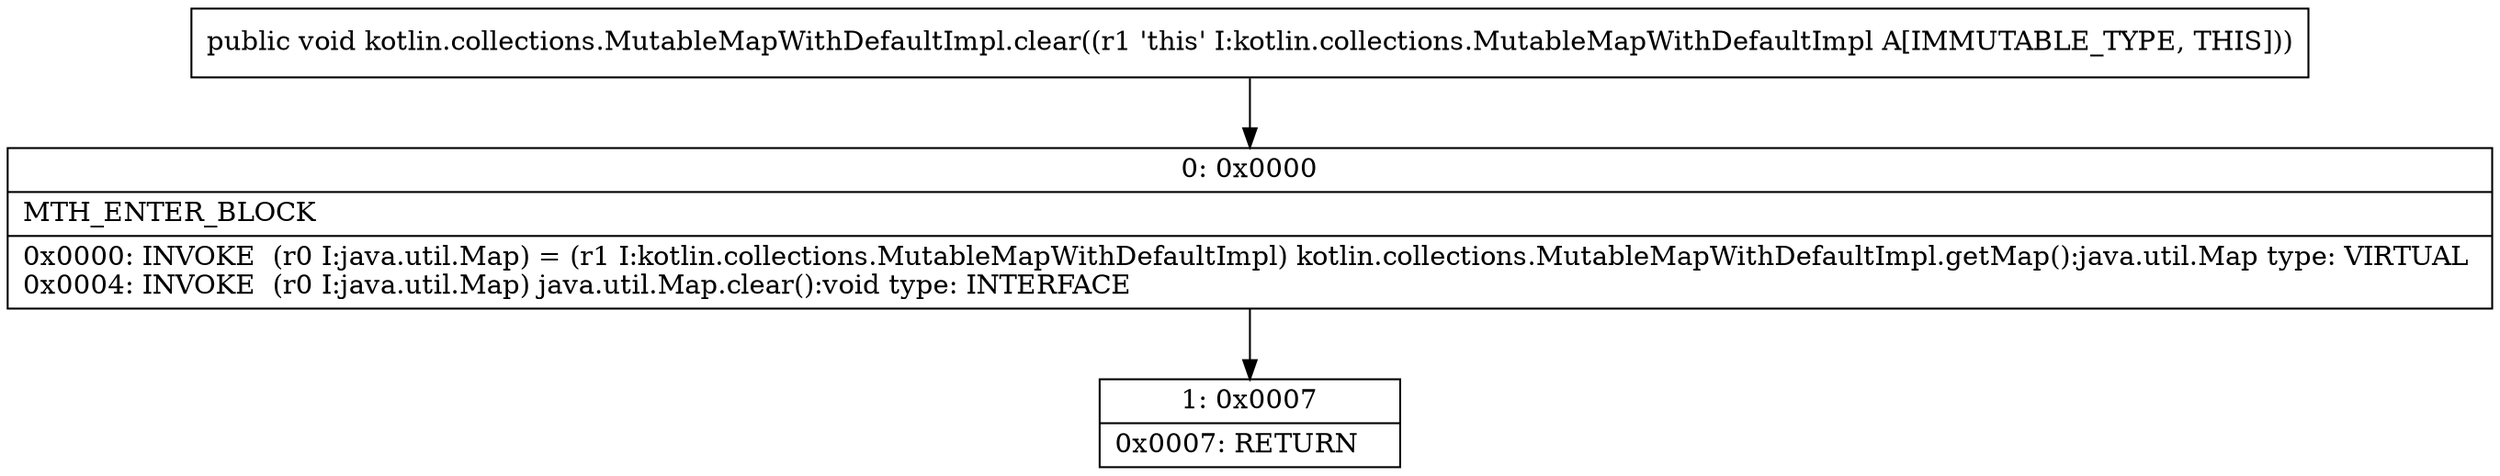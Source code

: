 digraph "CFG forkotlin.collections.MutableMapWithDefaultImpl.clear()V" {
Node_0 [shape=record,label="{0\:\ 0x0000|MTH_ENTER_BLOCK\l|0x0000: INVOKE  (r0 I:java.util.Map) = (r1 I:kotlin.collections.MutableMapWithDefaultImpl) kotlin.collections.MutableMapWithDefaultImpl.getMap():java.util.Map type: VIRTUAL \l0x0004: INVOKE  (r0 I:java.util.Map) java.util.Map.clear():void type: INTERFACE \l}"];
Node_1 [shape=record,label="{1\:\ 0x0007|0x0007: RETURN   \l}"];
MethodNode[shape=record,label="{public void kotlin.collections.MutableMapWithDefaultImpl.clear((r1 'this' I:kotlin.collections.MutableMapWithDefaultImpl A[IMMUTABLE_TYPE, THIS])) }"];
MethodNode -> Node_0;
Node_0 -> Node_1;
}

